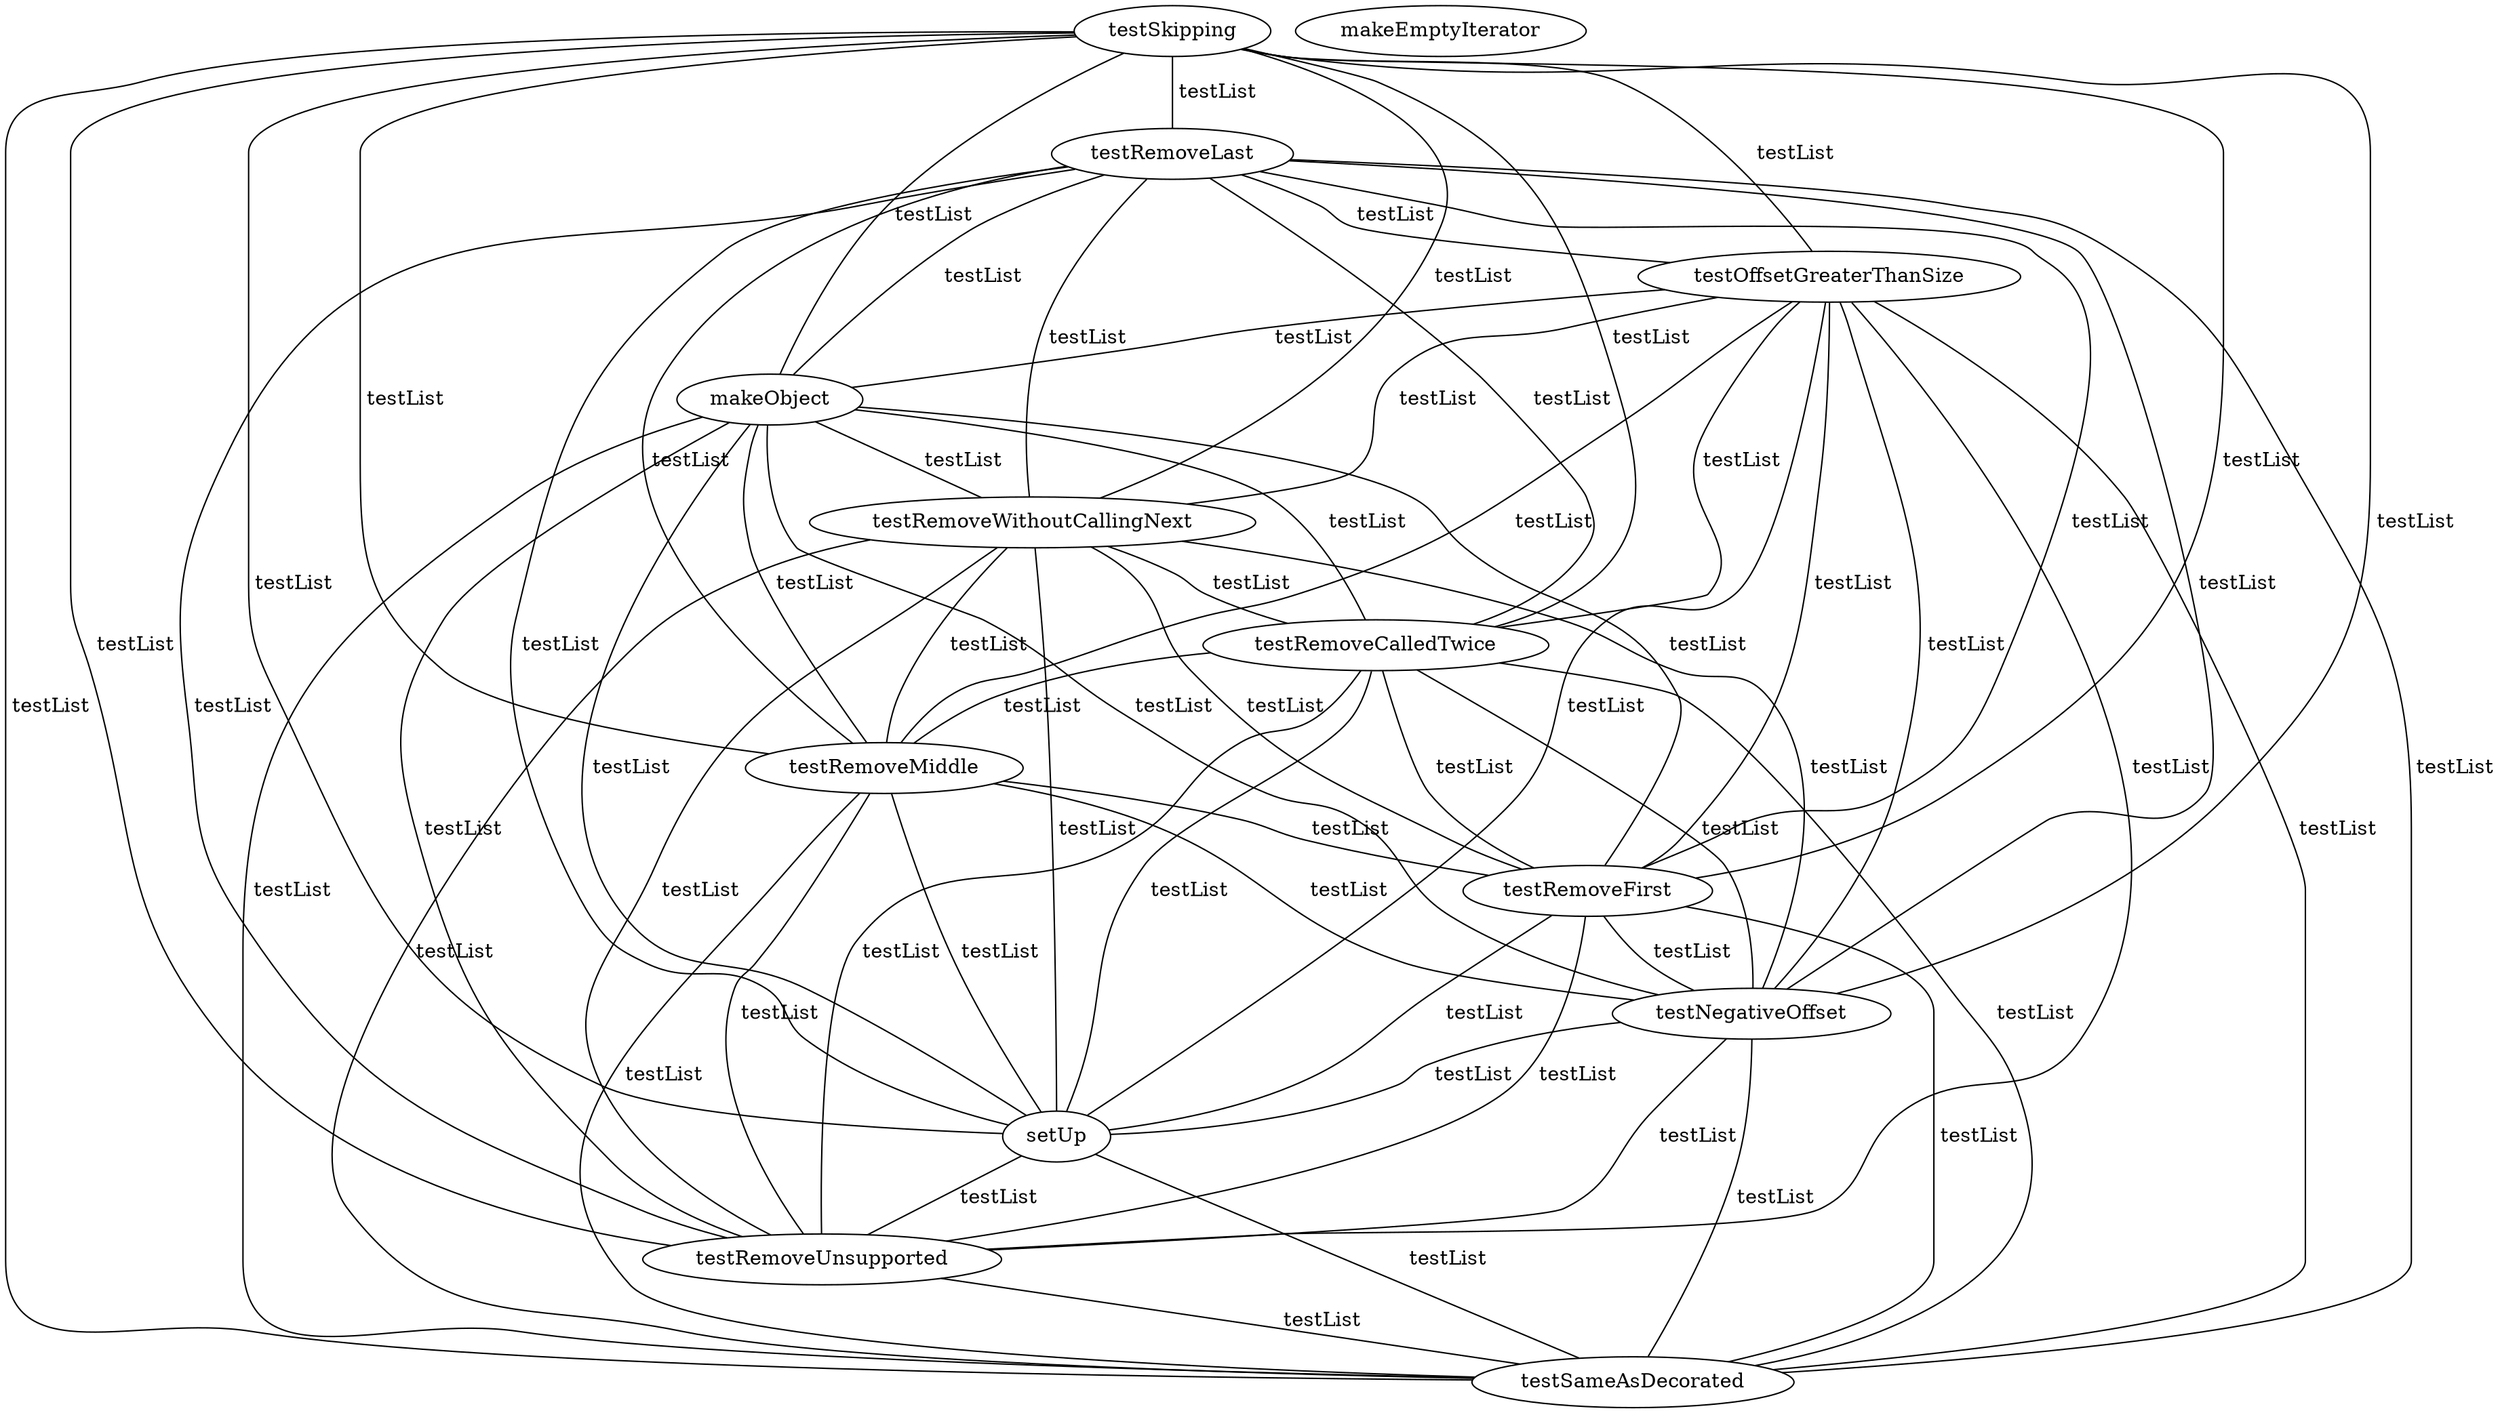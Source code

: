 digraph G {
testSkipping;
testRemoveLast;
testOffsetGreaterThanSize;
makeObject;
testRemoveWithoutCallingNext;
testRemoveCalledTwice;
makeEmptyIterator;
testRemoveMiddle;
testRemoveFirst;
testNegativeOffset;
setUp;
testRemoveUnsupported;
testSameAsDecorated;
testSkipping -> testRemoveMiddle [label=" testList", dir=none];
testSkipping -> testRemoveLast [label=" testList", dir=none];
testSkipping -> testOffsetGreaterThanSize [label=" testList", dir=none];
testSkipping -> makeObject [label=" testList", dir=none];
testSkipping -> testRemoveFirst [label=" testList", dir=none];
testSkipping -> testRemoveWithoutCallingNext [label=" testList", dir=none];
testSkipping -> testRemoveCalledTwice [label=" testList", dir=none];
testSkipping -> testNegativeOffset [label=" testList", dir=none];
testSkipping -> setUp [label=" testList", dir=none];
testSkipping -> testRemoveUnsupported [label=" testList", dir=none];
testSkipping -> testSameAsDecorated [label=" testList", dir=none];
testRemoveMiddle -> testRemoveFirst [label=" testList", dir=none];
testRemoveMiddle -> testNegativeOffset [label=" testList", dir=none];
testRemoveMiddle -> setUp [label=" testList", dir=none];
testRemoveMiddle -> testRemoveUnsupported [label=" testList", dir=none];
testRemoveMiddle -> testSameAsDecorated [label=" testList", dir=none];
testRemoveLast -> testRemoveMiddle [label=" testList", dir=none];
testRemoveLast -> testOffsetGreaterThanSize [label=" testList", dir=none];
testRemoveLast -> makeObject [label=" testList", dir=none];
testRemoveLast -> testRemoveFirst [label=" testList", dir=none];
testRemoveLast -> testRemoveWithoutCallingNext [label=" testList", dir=none];
testRemoveLast -> testRemoveCalledTwice [label=" testList", dir=none];
testRemoveLast -> testNegativeOffset [label=" testList", dir=none];
testRemoveLast -> setUp [label=" testList", dir=none];
testRemoveLast -> testRemoveUnsupported [label=" testList", dir=none];
testRemoveLast -> testSameAsDecorated [label=" testList", dir=none];
testOffsetGreaterThanSize -> testRemoveMiddle [label=" testList", dir=none];
testOffsetGreaterThanSize -> makeObject [label=" testList", dir=none];
testOffsetGreaterThanSize -> testRemoveFirst [label=" testList", dir=none];
testOffsetGreaterThanSize -> testRemoveWithoutCallingNext [label=" testList", dir=none];
testOffsetGreaterThanSize -> testRemoveCalledTwice [label=" testList", dir=none];
testOffsetGreaterThanSize -> testNegativeOffset [label=" testList", dir=none];
testOffsetGreaterThanSize -> setUp [label=" testList", dir=none];
testOffsetGreaterThanSize -> testRemoveUnsupported [label=" testList", dir=none];
testOffsetGreaterThanSize -> testSameAsDecorated [label=" testList", dir=none];
makeObject -> testRemoveMiddle [label=" testList", dir=none];
makeObject -> testRemoveFirst [label=" testList", dir=none];
makeObject -> testRemoveWithoutCallingNext [label=" testList", dir=none];
makeObject -> testRemoveCalledTwice [label=" testList", dir=none];
makeObject -> testNegativeOffset [label=" testList", dir=none];
makeObject -> setUp [label=" testList", dir=none];
makeObject -> testRemoveUnsupported [label=" testList", dir=none];
makeObject -> testSameAsDecorated [label=" testList", dir=none];
testRemoveFirst -> testNegativeOffset [label=" testList", dir=none];
testRemoveFirst -> setUp [label=" testList", dir=none];
testRemoveFirst -> testRemoveUnsupported [label=" testList", dir=none];
testRemoveFirst -> testSameAsDecorated [label=" testList", dir=none];
testRemoveWithoutCallingNext -> testRemoveMiddle [label=" testList", dir=none];
testRemoveWithoutCallingNext -> testRemoveFirst [label=" testList", dir=none];
testRemoveWithoutCallingNext -> testRemoveCalledTwice [label=" testList", dir=none];
testRemoveWithoutCallingNext -> testNegativeOffset [label=" testList", dir=none];
testRemoveWithoutCallingNext -> setUp [label=" testList", dir=none];
testRemoveWithoutCallingNext -> testRemoveUnsupported [label=" testList", dir=none];
testRemoveWithoutCallingNext -> testSameAsDecorated [label=" testList", dir=none];
testRemoveCalledTwice -> testRemoveMiddle [label=" testList", dir=none];
testRemoveCalledTwice -> testRemoveFirst [label=" testList", dir=none];
testRemoveCalledTwice -> testNegativeOffset [label=" testList", dir=none];
testRemoveCalledTwice -> setUp [label=" testList", dir=none];
testRemoveCalledTwice -> testRemoveUnsupported [label=" testList", dir=none];
testRemoveCalledTwice -> testSameAsDecorated [label=" testList", dir=none];
testNegativeOffset -> setUp [label=" testList", dir=none];
testNegativeOffset -> testRemoveUnsupported [label=" testList", dir=none];
testNegativeOffset -> testSameAsDecorated [label=" testList", dir=none];
setUp -> testRemoveUnsupported [label=" testList", dir=none];
setUp -> testSameAsDecorated [label=" testList", dir=none];
testRemoveUnsupported -> testSameAsDecorated [label=" testList", dir=none];
}